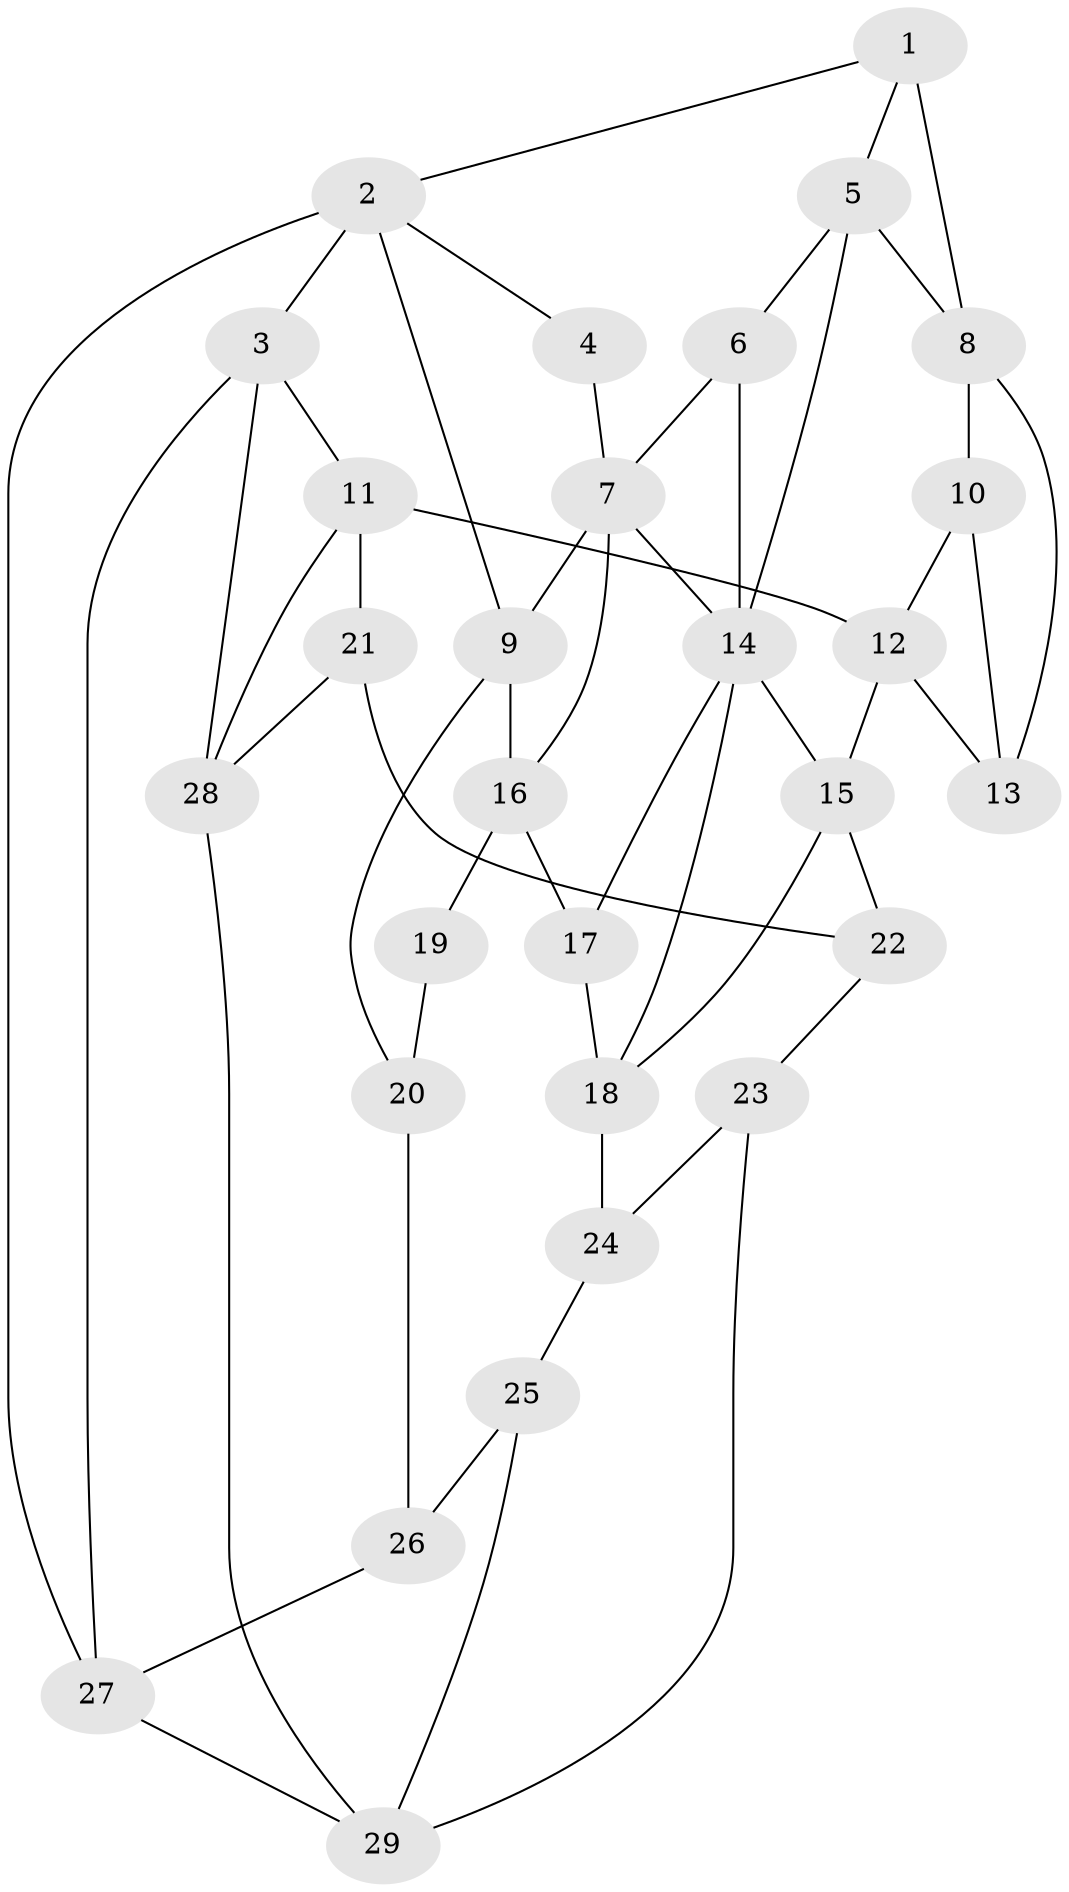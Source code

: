 // original degree distribution, {3: 0.047619047619047616, 5: 0.5238095238095238, 4: 0.20238095238095238, 6: 0.2261904761904762}
// Generated by graph-tools (version 1.1) at 2025/54/03/04/25 22:54:27]
// undirected, 29 vertices, 52 edges
graph export_dot {
  node [color=gray90,style=filled];
  1;
  2;
  3;
  4;
  5;
  6;
  7;
  8;
  9;
  10;
  11;
  12;
  13;
  14;
  15;
  16;
  17;
  18;
  19;
  20;
  21;
  22;
  23;
  24;
  25;
  26;
  27;
  28;
  29;
  1 -- 2 [weight=1.0];
  1 -- 5 [weight=1.0];
  1 -- 8 [weight=2.0];
  2 -- 3 [weight=2.0];
  2 -- 4 [weight=1.0];
  2 -- 9 [weight=1.0];
  2 -- 27 [weight=1.0];
  3 -- 11 [weight=1.0];
  3 -- 27 [weight=2.0];
  3 -- 28 [weight=1.0];
  4 -- 7 [weight=2.0];
  5 -- 6 [weight=1.0];
  5 -- 8 [weight=1.0];
  5 -- 14 [weight=1.0];
  6 -- 7 [weight=1.0];
  6 -- 14 [weight=1.0];
  7 -- 9 [weight=1.0];
  7 -- 14 [weight=1.0];
  7 -- 16 [weight=1.0];
  8 -- 10 [weight=1.0];
  8 -- 13 [weight=1.0];
  9 -- 16 [weight=1.0];
  9 -- 20 [weight=1.0];
  10 -- 12 [weight=1.0];
  10 -- 13 [weight=2.0];
  11 -- 12 [weight=2.0];
  11 -- 21 [weight=2.0];
  11 -- 28 [weight=1.0];
  12 -- 13 [weight=1.0];
  12 -- 15 [weight=1.0];
  14 -- 15 [weight=1.0];
  14 -- 17 [weight=1.0];
  14 -- 18 [weight=1.0];
  15 -- 18 [weight=1.0];
  15 -- 22 [weight=1.0];
  16 -- 17 [weight=2.0];
  16 -- 19 [weight=2.0];
  17 -- 18 [weight=1.0];
  18 -- 24 [weight=2.0];
  19 -- 20 [weight=2.0];
  20 -- 26 [weight=2.0];
  21 -- 22 [weight=2.0];
  21 -- 28 [weight=1.0];
  22 -- 23 [weight=2.0];
  23 -- 24 [weight=2.0];
  23 -- 29 [weight=1.0];
  24 -- 25 [weight=2.0];
  25 -- 26 [weight=2.0];
  25 -- 29 [weight=1.0];
  26 -- 27 [weight=2.0];
  27 -- 29 [weight=1.0];
  28 -- 29 [weight=1.0];
}
